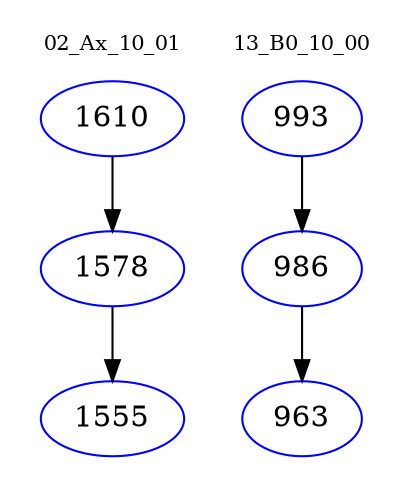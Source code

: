 digraph{
subgraph cluster_0 {
color = white
label = "02_Ax_10_01";
fontsize=10;
T0_1610 [label="1610", color="blue"]
T0_1610 -> T0_1578 [color="black"]
T0_1578 [label="1578", color="blue"]
T0_1578 -> T0_1555 [color="black"]
T0_1555 [label="1555", color="blue"]
}
subgraph cluster_1 {
color = white
label = "13_B0_10_00";
fontsize=10;
T1_993 [label="993", color="blue"]
T1_993 -> T1_986 [color="black"]
T1_986 [label="986", color="blue"]
T1_986 -> T1_963 [color="black"]
T1_963 [label="963", color="blue"]
}
}
